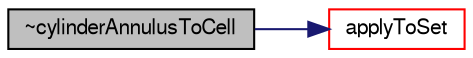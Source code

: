 digraph "~cylinderAnnulusToCell"
{
  bgcolor="transparent";
  edge [fontname="FreeSans",fontsize="10",labelfontname="FreeSans",labelfontsize="10"];
  node [fontname="FreeSans",fontsize="10",shape=record];
  rankdir="LR";
  Node8 [label="~cylinderAnnulusToCell",height=0.2,width=0.4,color="black", fillcolor="grey75", style="filled", fontcolor="black"];
  Node8 -> Node9 [color="midnightblue",fontsize="10",style="solid",fontname="FreeSans"];
  Node9 [label="applyToSet",height=0.2,width=0.4,color="red",URL="$a25270.html#a2d6074569c50892cef0d0f02422c89d1"];
}
